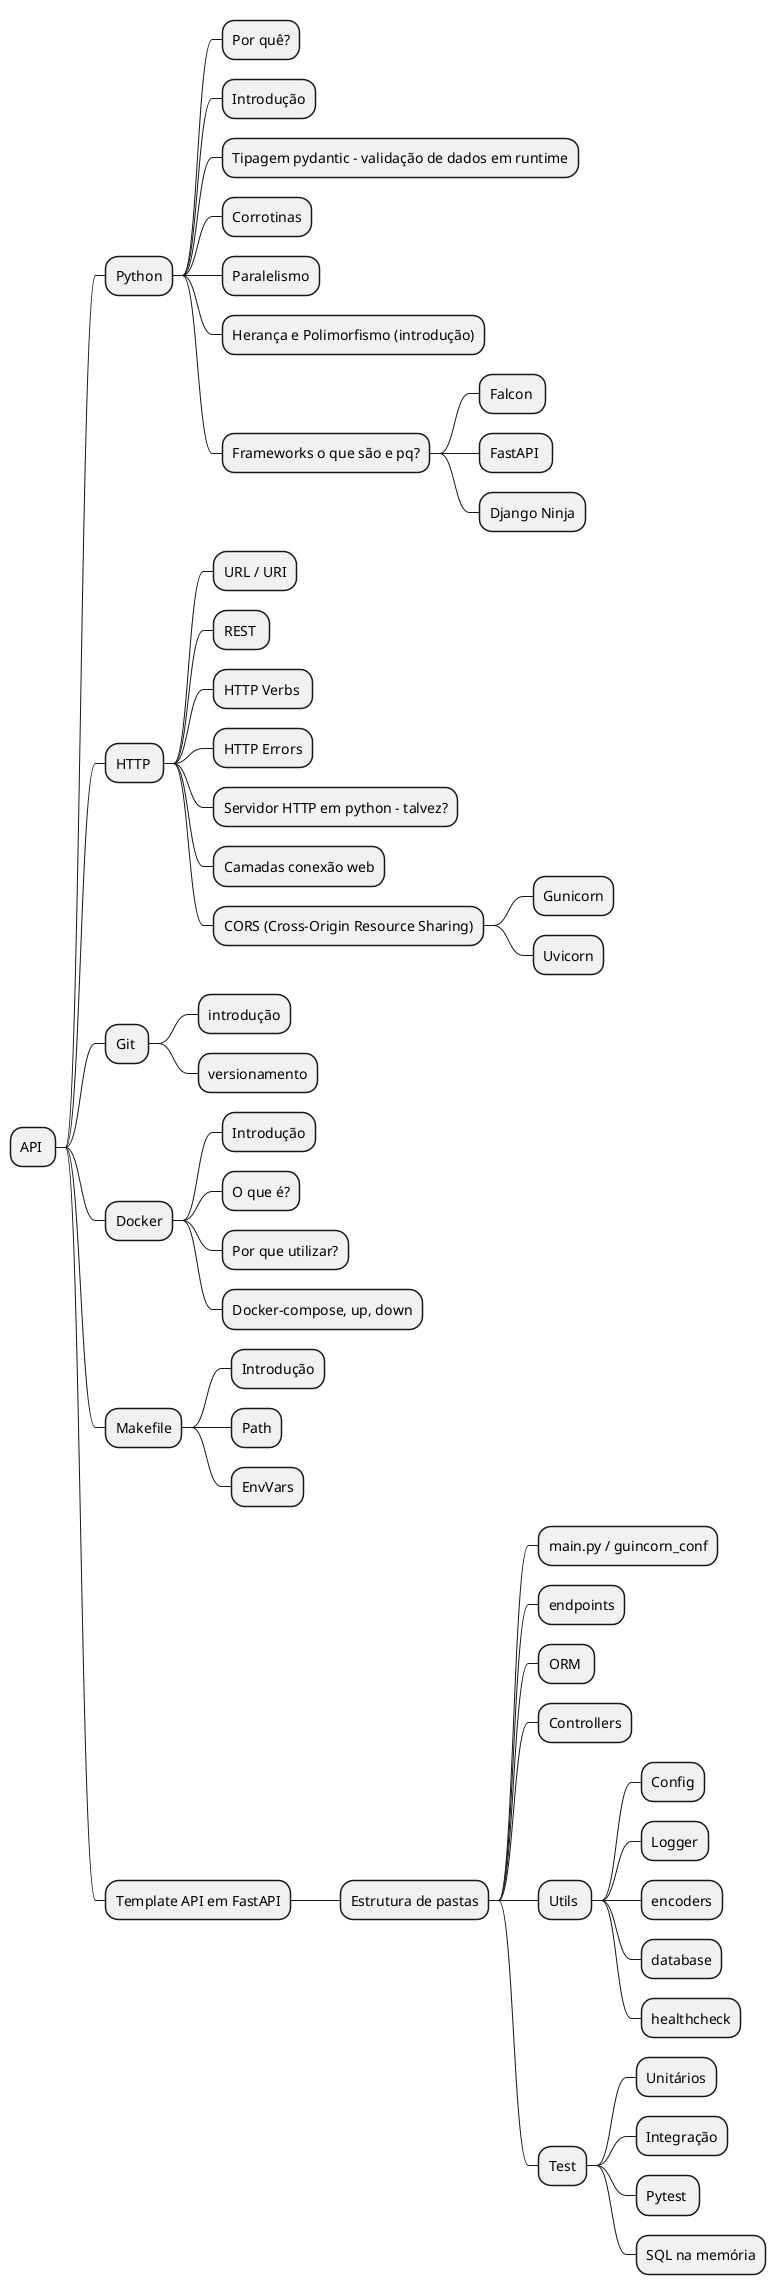 	
@startmindmap
* API 
** Python
*** Por quê?
*** Introdução
*** Tipagem pydantic - validação de dados em runtime
*** Corrotinas
*** Paralelismo
*** Herança e Polimorfismo (introdução)
*** Frameworks o que são e pq?
**** Falcon 
**** FastAPI 
**** Django Ninja
** HTTP 
*** URL / URI
*** REST 
*** HTTP Verbs 
*** HTTP Errors
*** Servidor HTTP em python - talvez?
*** Camadas conexão web
*** CORS (Cross-Origin Resource Sharing)
**** Gunicorn
**** Uvicorn
** Git 
*** introdução
*** versionamento
** Docker
*** Introdução
*** O que é?
*** Por que utilizar?
*** Docker-compose, up, down
** Makefile
*** Introdução
*** Path
*** EnvVars
** Template API em FastAPI
*** Estrutura de pastas
**** main.py / guincorn_conf
**** endpoints
**** ORM 
**** Controllers
**** Utils 
***** Config
***** Logger
***** encoders
***** database
***** healthcheck
**** Test
***** Unitários
***** Integração
***** Pytest 
***** SQL na memória
@endmindmap